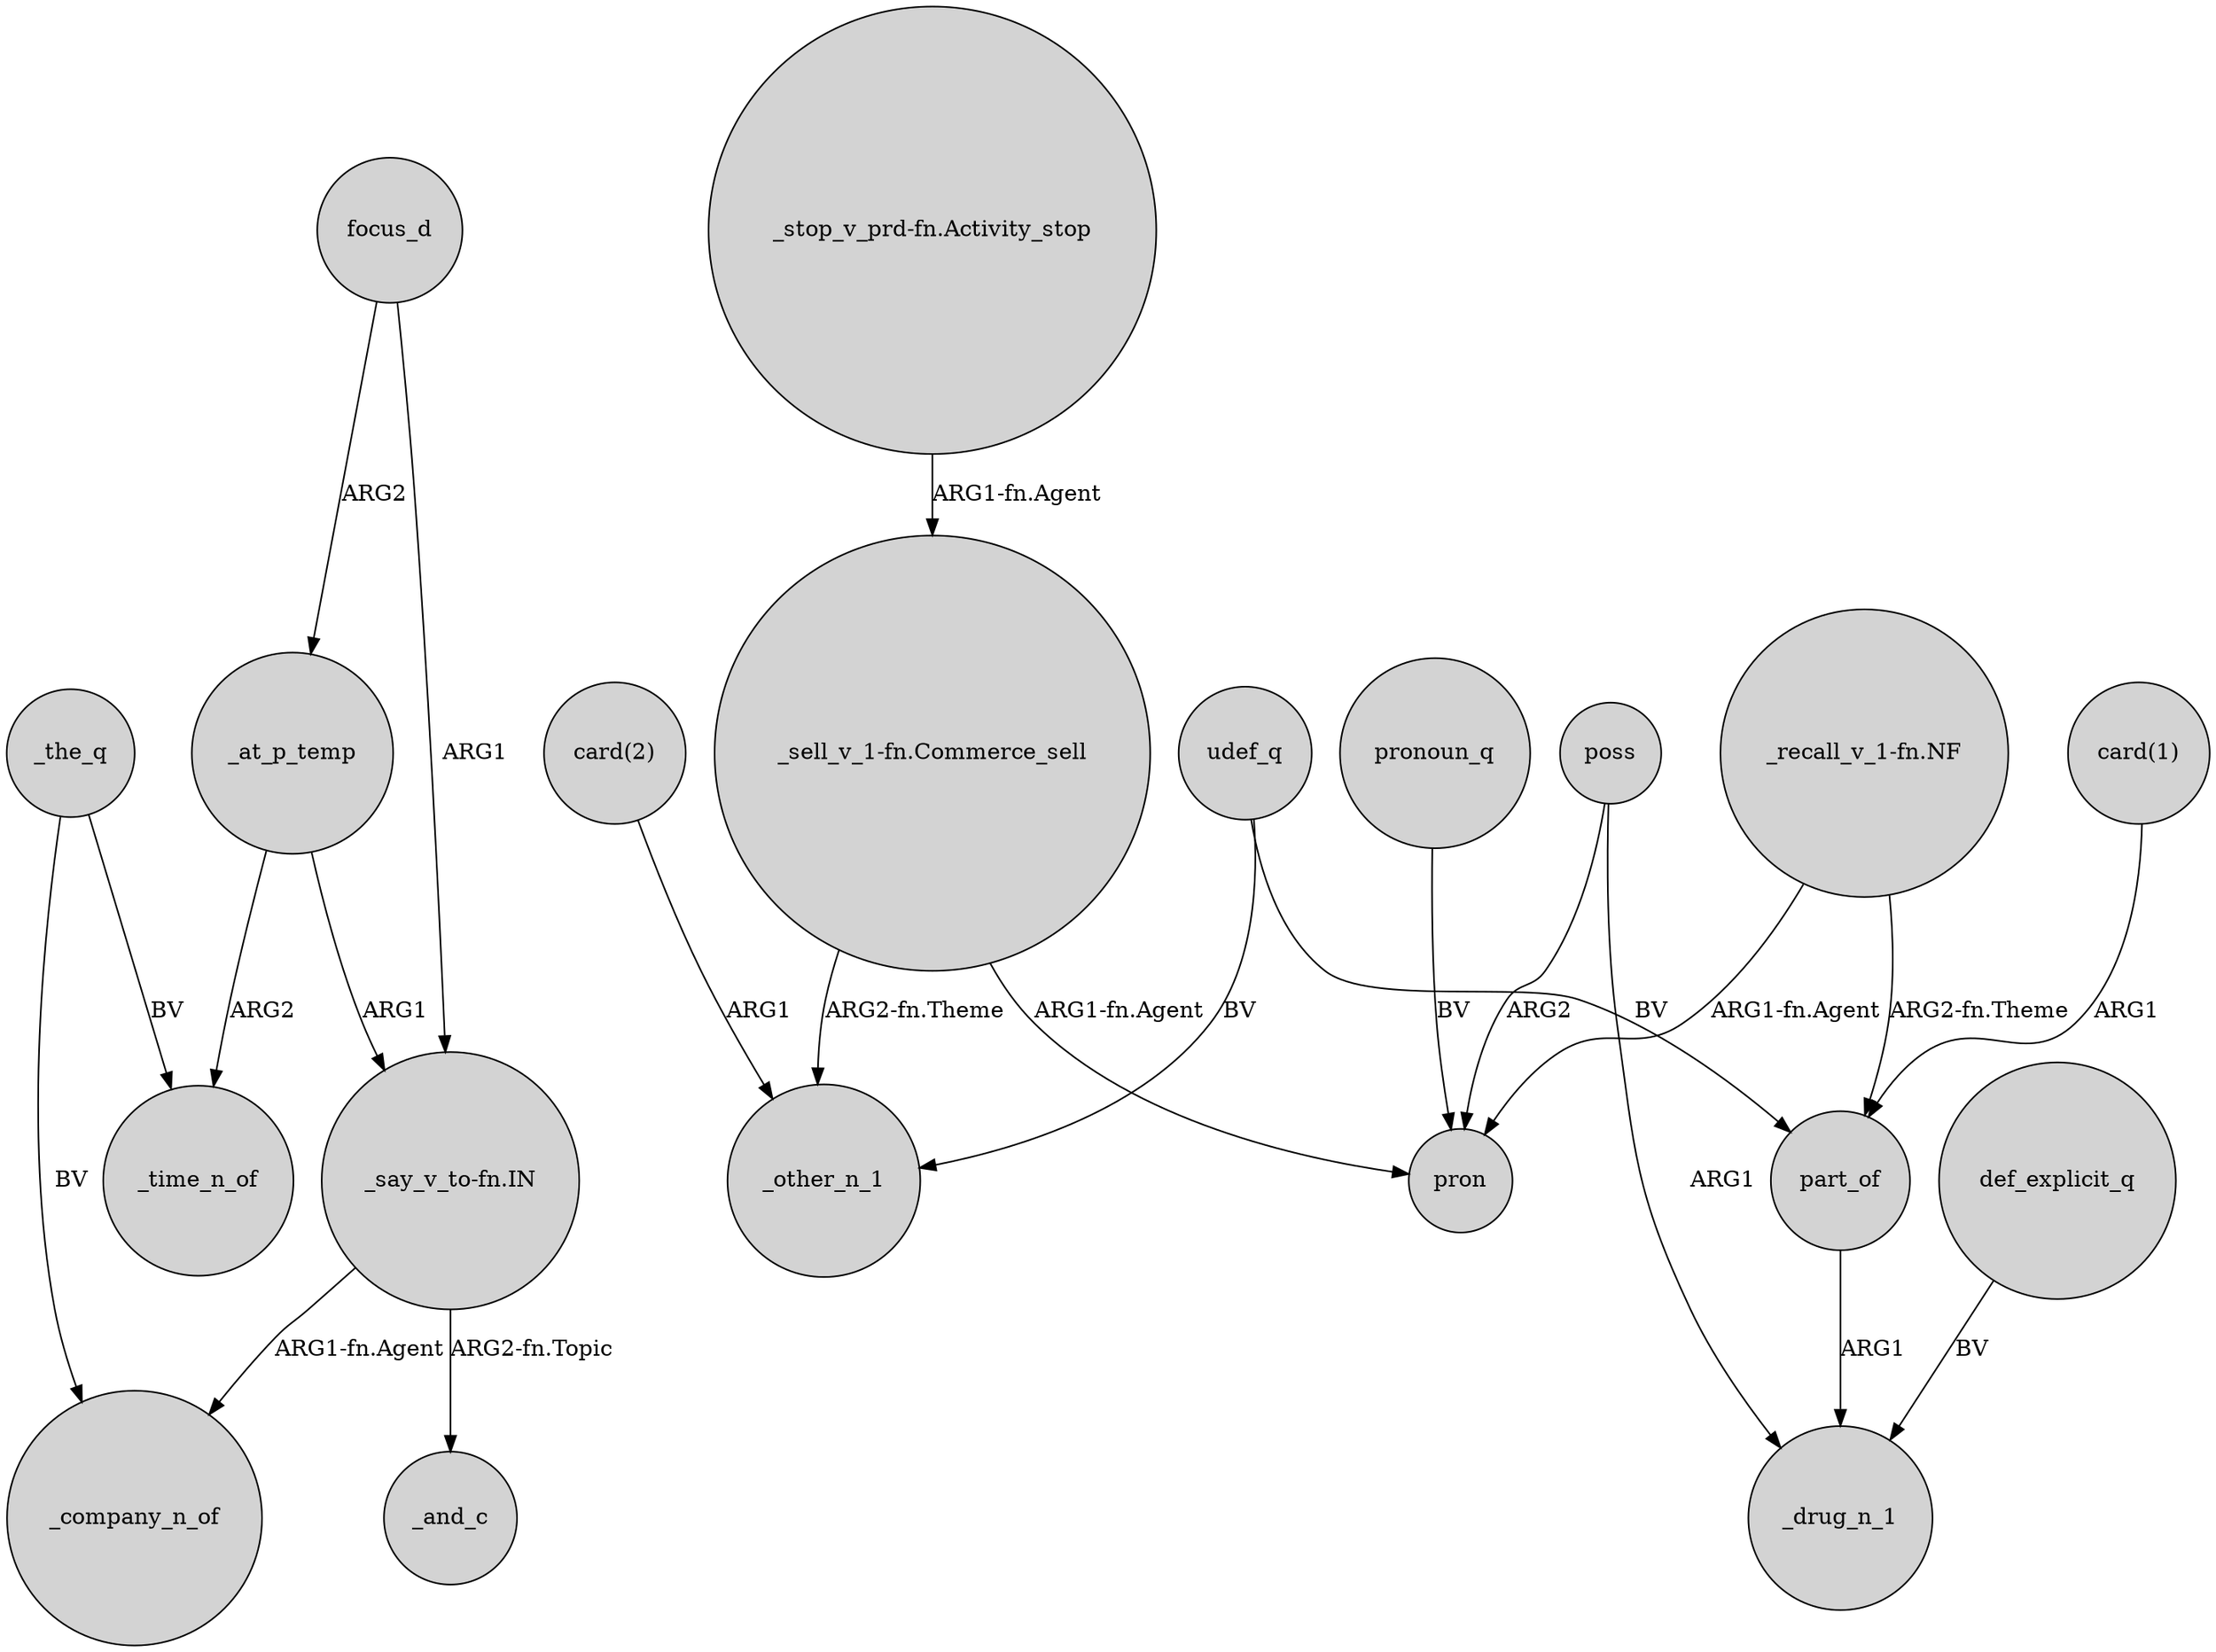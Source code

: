digraph {
	node [shape=circle style=filled]
	focus_d -> _at_p_temp [label=ARG2]
	poss -> _drug_n_1 [label=ARG1]
	udef_q -> part_of [label=BV]
	_at_p_temp -> "_say_v_to-fn.IN" [label=ARG1]
	poss -> pron [label=ARG2]
	def_explicit_q -> _drug_n_1 [label=BV]
	_at_p_temp -> _time_n_of [label=ARG2]
	_the_q -> _company_n_of [label=BV]
	udef_q -> _other_n_1 [label=BV]
	pronoun_q -> pron [label=BV]
	_the_q -> _time_n_of [label=BV]
	part_of -> _drug_n_1 [label=ARG1]
	"card(2)" -> _other_n_1 [label=ARG1]
	"_say_v_to-fn.IN" -> _and_c [label="ARG2-fn.Topic"]
	"card(1)" -> part_of [label=ARG1]
	"_recall_v_1-fn.NF" -> part_of [label="ARG2-fn.Theme"]
	"_say_v_to-fn.IN" -> _company_n_of [label="ARG1-fn.Agent"]
	"_stop_v_prd-fn.Activity_stop" -> "_sell_v_1-fn.Commerce_sell" [label="ARG1-fn.Agent"]
	"_sell_v_1-fn.Commerce_sell" -> _other_n_1 [label="ARG2-fn.Theme"]
	"_sell_v_1-fn.Commerce_sell" -> pron [label="ARG1-fn.Agent"]
	"_recall_v_1-fn.NF" -> pron [label="ARG1-fn.Agent"]
	focus_d -> "_say_v_to-fn.IN" [label=ARG1]
}
